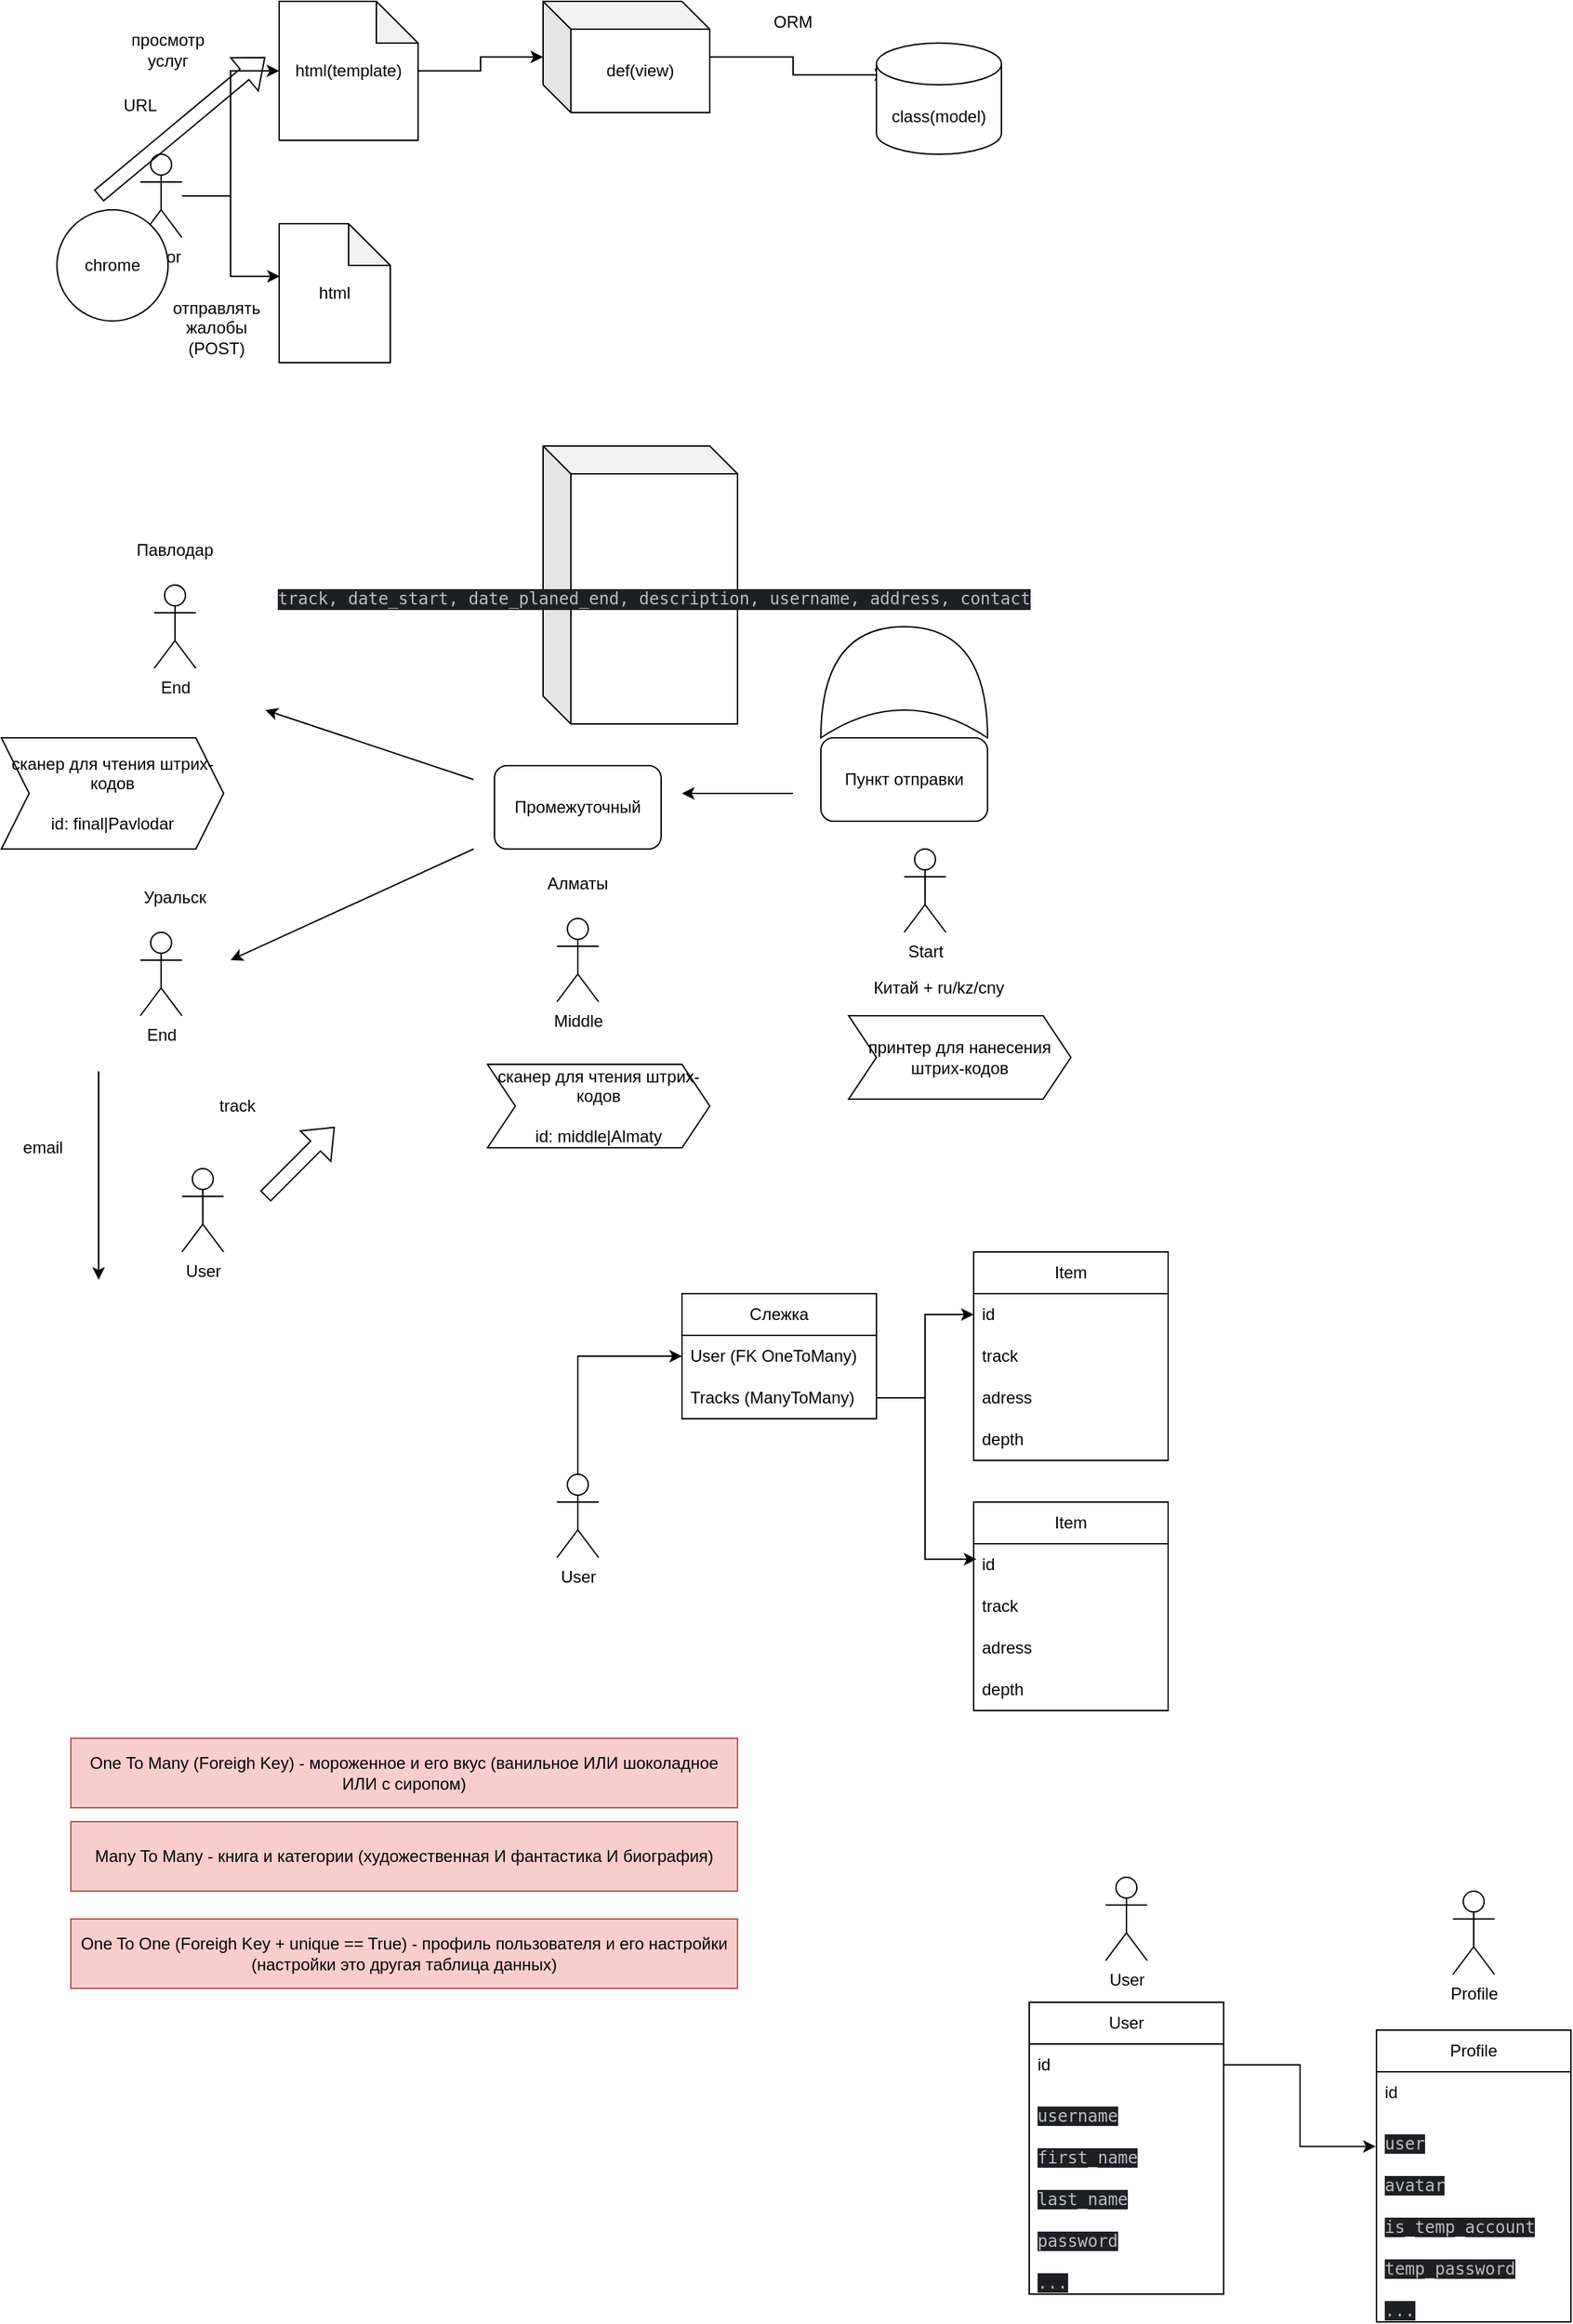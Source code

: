 <mxfile version="21.6.9" type="device">
  <diagram name="Page-1" id="SHPYpJt6w-cRJXV2Z5jG">
    <mxGraphModel dx="625" dy="345" grid="1" gridSize="10" guides="1" tooltips="1" connect="1" arrows="1" fold="1" page="1" pageScale="1" pageWidth="850" pageHeight="1100" math="0" shadow="0">
      <root>
        <mxCell id="0" />
        <mxCell id="1" parent="0" />
        <mxCell id="NV1-Wkj-HJB_ejk9U_Qw-3" style="edgeStyle=orthogonalEdgeStyle;rounded=0;orthogonalLoop=1;jettySize=auto;html=1;entryX=0;entryY=0.5;entryDx=0;entryDy=0;entryPerimeter=0;" parent="1" source="NV1-Wkj-HJB_ejk9U_Qw-1" target="NV1-Wkj-HJB_ejk9U_Qw-2" edge="1">
          <mxGeometry relative="1" as="geometry" />
        </mxCell>
        <mxCell id="NV1-Wkj-HJB_ejk9U_Qw-7" style="edgeStyle=orthogonalEdgeStyle;rounded=0;orthogonalLoop=1;jettySize=auto;html=1;entryX=0.005;entryY=0.379;entryDx=0;entryDy=0;entryPerimeter=0;" parent="1" source="NV1-Wkj-HJB_ejk9U_Qw-1" target="NV1-Wkj-HJB_ejk9U_Qw-6" edge="1">
          <mxGeometry relative="1" as="geometry" />
        </mxCell>
        <mxCell id="NV1-Wkj-HJB_ejk9U_Qw-1" value="Actor" style="shape=umlActor;verticalLabelPosition=bottom;verticalAlign=top;html=1;outlineConnect=0;" parent="1" vertex="1">
          <mxGeometry x="110" y="280" width="30" height="60" as="geometry" />
        </mxCell>
        <mxCell id="NV1-Wkj-HJB_ejk9U_Qw-9" style="edgeStyle=orthogonalEdgeStyle;rounded=0;orthogonalLoop=1;jettySize=auto;html=1;" parent="1" source="NV1-Wkj-HJB_ejk9U_Qw-2" target="NV1-Wkj-HJB_ejk9U_Qw-8" edge="1">
          <mxGeometry relative="1" as="geometry" />
        </mxCell>
        <mxCell id="NV1-Wkj-HJB_ejk9U_Qw-2" value="html(template)" style="shape=note;whiteSpace=wrap;html=1;backgroundOutline=1;darkOpacity=0.05;" parent="1" vertex="1">
          <mxGeometry x="210" y="170" width="100" height="100" as="geometry" />
        </mxCell>
        <mxCell id="NV1-Wkj-HJB_ejk9U_Qw-4" value="просмотр услуг" style="text;html=1;strokeColor=none;fillColor=none;align=center;verticalAlign=middle;whiteSpace=wrap;rounded=0;" parent="1" vertex="1">
          <mxGeometry x="100" y="190" width="60" height="30" as="geometry" />
        </mxCell>
        <mxCell id="NV1-Wkj-HJB_ejk9U_Qw-5" value="отправлять жалобы (POST)" style="text;html=1;strokeColor=none;fillColor=none;align=center;verticalAlign=middle;whiteSpace=wrap;rounded=0;" parent="1" vertex="1">
          <mxGeometry x="130" y="380" width="70" height="50" as="geometry" />
        </mxCell>
        <mxCell id="NV1-Wkj-HJB_ejk9U_Qw-6" value="html" style="shape=note;whiteSpace=wrap;html=1;backgroundOutline=1;darkOpacity=0.05;" parent="1" vertex="1">
          <mxGeometry x="210" y="330" width="80" height="100" as="geometry" />
        </mxCell>
        <mxCell id="NV1-Wkj-HJB_ejk9U_Qw-11" style="edgeStyle=orthogonalEdgeStyle;rounded=0;orthogonalLoop=1;jettySize=auto;html=1;entryX=0.084;entryY=0.286;entryDx=0;entryDy=0;entryPerimeter=0;" parent="1" source="NV1-Wkj-HJB_ejk9U_Qw-8" target="NV1-Wkj-HJB_ejk9U_Qw-10" edge="1">
          <mxGeometry relative="1" as="geometry" />
        </mxCell>
        <mxCell id="NV1-Wkj-HJB_ejk9U_Qw-8" value="def(view)" style="shape=cube;whiteSpace=wrap;html=1;boundedLbl=1;backgroundOutline=1;darkOpacity=0.05;darkOpacity2=0.1;" parent="1" vertex="1">
          <mxGeometry x="400" y="170" width="120" height="80" as="geometry" />
        </mxCell>
        <mxCell id="NV1-Wkj-HJB_ejk9U_Qw-10" value="class(model)" style="shape=cylinder3;whiteSpace=wrap;html=1;boundedLbl=1;backgroundOutline=1;size=15;" parent="1" vertex="1">
          <mxGeometry x="640" y="200" width="90" height="80" as="geometry" />
        </mxCell>
        <mxCell id="NV1-Wkj-HJB_ejk9U_Qw-12" value="ORM" style="text;html=1;strokeColor=none;fillColor=none;align=center;verticalAlign=middle;whiteSpace=wrap;rounded=0;" parent="1" vertex="1">
          <mxGeometry x="550" y="170" width="60" height="30" as="geometry" />
        </mxCell>
        <mxCell id="NV1-Wkj-HJB_ejk9U_Qw-13" value="chrome" style="ellipse;whiteSpace=wrap;html=1;aspect=fixed;" parent="1" vertex="1">
          <mxGeometry x="50" y="320" width="80" height="80" as="geometry" />
        </mxCell>
        <mxCell id="NV1-Wkj-HJB_ejk9U_Qw-14" value="" style="shape=flexArrow;endArrow=classic;html=1;rounded=0;" parent="1" edge="1">
          <mxGeometry width="50" height="50" relative="1" as="geometry">
            <mxPoint x="80" y="310" as="sourcePoint" />
            <mxPoint x="200" y="210" as="targetPoint" />
          </mxGeometry>
        </mxCell>
        <mxCell id="NV1-Wkj-HJB_ejk9U_Qw-15" value="URL" style="text;html=1;strokeColor=none;fillColor=none;align=center;verticalAlign=middle;whiteSpace=wrap;rounded=0;" parent="1" vertex="1">
          <mxGeometry x="80" y="230" width="60" height="30" as="geometry" />
        </mxCell>
        <mxCell id="wFCSqdACXlwlqVZ5YVNx-1" value="End" style="shape=umlActor;verticalLabelPosition=bottom;verticalAlign=top;html=1;outlineConnect=0;" parent="1" vertex="1">
          <mxGeometry x="110" y="840" width="30" height="60" as="geometry" />
        </mxCell>
        <mxCell id="wFCSqdACXlwlqVZ5YVNx-2" value="Start" style="shape=umlActor;verticalLabelPosition=bottom;verticalAlign=top;html=1;outlineConnect=0;" parent="1" vertex="1">
          <mxGeometry x="660" y="780" width="30" height="60" as="geometry" />
        </mxCell>
        <mxCell id="wFCSqdACXlwlqVZ5YVNx-3" value="Китай + ru/kz/cny" style="text;html=1;strokeColor=none;fillColor=none;align=center;verticalAlign=middle;whiteSpace=wrap;rounded=0;" parent="1" vertex="1">
          <mxGeometry x="630" y="860" width="110" height="40" as="geometry" />
        </mxCell>
        <mxCell id="wFCSqdACXlwlqVZ5YVNx-4" value="Пункт отправки" style="rounded=1;whiteSpace=wrap;html=1;" parent="1" vertex="1">
          <mxGeometry x="600" y="700" width="120" height="60" as="geometry" />
        </mxCell>
        <mxCell id="wFCSqdACXlwlqVZ5YVNx-5" value="" style="shape=xor;whiteSpace=wrap;html=1;rotation=-90;" parent="1" vertex="1">
          <mxGeometry x="620" y="600" width="80" height="120" as="geometry" />
        </mxCell>
        <mxCell id="wFCSqdACXlwlqVZ5YVNx-7" value="Промежуточный" style="rounded=1;whiteSpace=wrap;html=1;" parent="1" vertex="1">
          <mxGeometry x="365" y="720" width="120" height="60" as="geometry" />
        </mxCell>
        <mxCell id="wFCSqdACXlwlqVZ5YVNx-8" value="Алматы" style="text;html=1;strokeColor=none;fillColor=none;align=center;verticalAlign=middle;whiteSpace=wrap;rounded=0;" parent="1" vertex="1">
          <mxGeometry x="395" y="790" width="60" height="30" as="geometry" />
        </mxCell>
        <mxCell id="wFCSqdACXlwlqVZ5YVNx-9" value="End" style="shape=umlActor;verticalLabelPosition=bottom;verticalAlign=top;html=1;outlineConnect=0;" parent="1" vertex="1">
          <mxGeometry x="120" y="590" width="30" height="60" as="geometry" />
        </mxCell>
        <mxCell id="wFCSqdACXlwlqVZ5YVNx-10" value="Уральск" style="text;html=1;strokeColor=none;fillColor=none;align=center;verticalAlign=middle;whiteSpace=wrap;rounded=0;" parent="1" vertex="1">
          <mxGeometry x="105" y="800" width="60" height="30" as="geometry" />
        </mxCell>
        <mxCell id="wFCSqdACXlwlqVZ5YVNx-11" value="Павлодар" style="text;html=1;strokeColor=none;fillColor=none;align=center;verticalAlign=middle;whiteSpace=wrap;rounded=0;" parent="1" vertex="1">
          <mxGeometry x="105" y="550" width="60" height="30" as="geometry" />
        </mxCell>
        <mxCell id="wFCSqdACXlwlqVZ5YVNx-12" value="" style="endArrow=classic;html=1;rounded=0;" parent="1" edge="1">
          <mxGeometry width="50" height="50" relative="1" as="geometry">
            <mxPoint x="580" y="740" as="sourcePoint" />
            <mxPoint x="500" y="740" as="targetPoint" />
          </mxGeometry>
        </mxCell>
        <mxCell id="wFCSqdACXlwlqVZ5YVNx-13" value="" style="endArrow=classic;html=1;rounded=0;" parent="1" edge="1">
          <mxGeometry width="50" height="50" relative="1" as="geometry">
            <mxPoint x="350" y="730" as="sourcePoint" />
            <mxPoint x="200" y="680" as="targetPoint" />
          </mxGeometry>
        </mxCell>
        <mxCell id="wFCSqdACXlwlqVZ5YVNx-14" value="" style="endArrow=classic;html=1;rounded=0;" parent="1" edge="1">
          <mxGeometry width="50" height="50" relative="1" as="geometry">
            <mxPoint x="350" y="780" as="sourcePoint" />
            <mxPoint x="175" y="860" as="targetPoint" />
          </mxGeometry>
        </mxCell>
        <mxCell id="wFCSqdACXlwlqVZ5YVNx-15" value="Middle" style="shape=umlActor;verticalLabelPosition=bottom;verticalAlign=top;html=1;outlineConnect=0;" parent="1" vertex="1">
          <mxGeometry x="410" y="830" width="30" height="60" as="geometry" />
        </mxCell>
        <mxCell id="wFCSqdACXlwlqVZ5YVNx-16" value="User" style="shape=umlActor;verticalLabelPosition=bottom;verticalAlign=top;html=1;outlineConnect=0;" parent="1" vertex="1">
          <mxGeometry x="140" y="1010" width="30" height="60" as="geometry" />
        </mxCell>
        <mxCell id="wFCSqdACXlwlqVZ5YVNx-17" value="" style="shape=flexArrow;endArrow=classic;html=1;rounded=0;" parent="1" edge="1">
          <mxGeometry width="50" height="50" relative="1" as="geometry">
            <mxPoint x="200" y="1030" as="sourcePoint" />
            <mxPoint x="250" y="980" as="targetPoint" />
          </mxGeometry>
        </mxCell>
        <mxCell id="wFCSqdACXlwlqVZ5YVNx-18" value="track" style="text;html=1;strokeColor=none;fillColor=none;align=center;verticalAlign=middle;whiteSpace=wrap;rounded=0;" parent="1" vertex="1">
          <mxGeometry x="150" y="950" width="60" height="30" as="geometry" />
        </mxCell>
        <mxCell id="wFCSqdACXlwlqVZ5YVNx-19" value="" style="endArrow=classic;html=1;rounded=0;" parent="1" edge="1">
          <mxGeometry width="50" height="50" relative="1" as="geometry">
            <mxPoint x="80" y="940" as="sourcePoint" />
            <mxPoint x="80" y="1090" as="targetPoint" />
          </mxGeometry>
        </mxCell>
        <mxCell id="wFCSqdACXlwlqVZ5YVNx-20" value="email" style="text;html=1;strokeColor=none;fillColor=none;align=center;verticalAlign=middle;whiteSpace=wrap;rounded=0;" parent="1" vertex="1">
          <mxGeometry x="10" y="980" width="60" height="30" as="geometry" />
        </mxCell>
        <mxCell id="wFCSqdACXlwlqVZ5YVNx-21" value="&lt;div style=&quot;background-color:#1e1f22;color:#bcbec4&quot;&gt;&lt;pre style=&quot;font-family:&#39;JetBrains Mono&#39;,monospace;font-size:16,5pt;&quot;&gt;track, date_start, date_planed_end, description, username, address, contact&lt;/pre&gt;&lt;/div&gt;" style="shape=cube;whiteSpace=wrap;html=1;boundedLbl=1;backgroundOutline=1;darkOpacity=0.05;darkOpacity2=0.1;" parent="1" vertex="1">
          <mxGeometry x="400" y="490" width="140" height="200" as="geometry" />
        </mxCell>
        <mxCell id="wFCSqdACXlwlqVZ5YVNx-22" value="принтер для нанесения штрих-кодов" style="shape=step;perimeter=stepPerimeter;whiteSpace=wrap;html=1;fixedSize=1;" parent="1" vertex="1">
          <mxGeometry x="620" y="900" width="160" height="60" as="geometry" />
        </mxCell>
        <mxCell id="wFCSqdACXlwlqVZ5YVNx-23" value="сканер для чтения штрих-кодов&lt;br&gt;&lt;br&gt;id: middle|Almaty" style="shape=step;perimeter=stepPerimeter;whiteSpace=wrap;html=1;fixedSize=1;" parent="1" vertex="1">
          <mxGeometry x="360" y="935" width="160" height="60" as="geometry" />
        </mxCell>
        <mxCell id="wFCSqdACXlwlqVZ5YVNx-24" value="сканер для чтения штрих-кодов&lt;br&gt;&lt;br&gt;id: final|Pavlodar" style="shape=step;perimeter=stepPerimeter;whiteSpace=wrap;html=1;fixedSize=1;" parent="1" vertex="1">
          <mxGeometry x="10" y="700" width="160" height="80" as="geometry" />
        </mxCell>
        <mxCell id="YEHFSgkEj8iVFs3MOkye-7" style="edgeStyle=orthogonalEdgeStyle;rounded=0;orthogonalLoop=1;jettySize=auto;html=1;entryX=0;entryY=0.5;entryDx=0;entryDy=0;" parent="1" source="YEHFSgkEj8iVFs3MOkye-1" target="YEHFSgkEj8iVFs3MOkye-4" edge="1">
          <mxGeometry relative="1" as="geometry" />
        </mxCell>
        <mxCell id="YEHFSgkEj8iVFs3MOkye-1" value="User" style="shape=umlActor;verticalLabelPosition=bottom;verticalAlign=top;html=1;outlineConnect=0;" parent="1" vertex="1">
          <mxGeometry x="410" y="1230" width="30" height="60" as="geometry" />
        </mxCell>
        <mxCell id="YEHFSgkEj8iVFs3MOkye-3" value="Слежка" style="swimlane;fontStyle=0;childLayout=stackLayout;horizontal=1;startSize=30;horizontalStack=0;resizeParent=1;resizeParentMax=0;resizeLast=0;collapsible=1;marginBottom=0;whiteSpace=wrap;html=1;" parent="1" vertex="1">
          <mxGeometry x="500" y="1100" width="140" height="90" as="geometry" />
        </mxCell>
        <mxCell id="YEHFSgkEj8iVFs3MOkye-4" value="User (FK OneToMany)" style="text;strokeColor=none;fillColor=none;align=left;verticalAlign=middle;spacingLeft=4;spacingRight=4;overflow=hidden;points=[[0,0.5],[1,0.5]];portConstraint=eastwest;rotatable=0;whiteSpace=wrap;html=1;" parent="YEHFSgkEj8iVFs3MOkye-3" vertex="1">
          <mxGeometry y="30" width="140" height="30" as="geometry" />
        </mxCell>
        <mxCell id="YEHFSgkEj8iVFs3MOkye-5" value="Tracks (ManyToMany)" style="text;strokeColor=none;fillColor=none;align=left;verticalAlign=middle;spacingLeft=4;spacingRight=4;overflow=hidden;points=[[0,0.5],[1,0.5]];portConstraint=eastwest;rotatable=0;whiteSpace=wrap;html=1;" parent="YEHFSgkEj8iVFs3MOkye-3" vertex="1">
          <mxGeometry y="60" width="140" height="30" as="geometry" />
        </mxCell>
        <mxCell id="YEHFSgkEj8iVFs3MOkye-8" value="Item" style="swimlane;fontStyle=0;childLayout=stackLayout;horizontal=1;startSize=30;horizontalStack=0;resizeParent=1;resizeParentMax=0;resizeLast=0;collapsible=1;marginBottom=0;whiteSpace=wrap;html=1;" parent="1" vertex="1">
          <mxGeometry x="710" y="1070" width="140" height="150" as="geometry" />
        </mxCell>
        <mxCell id="YEHFSgkEj8iVFs3MOkye-9" value="id" style="text;strokeColor=none;fillColor=none;align=left;verticalAlign=middle;spacingLeft=4;spacingRight=4;overflow=hidden;points=[[0,0.5],[1,0.5]];portConstraint=eastwest;rotatable=0;whiteSpace=wrap;html=1;" parent="YEHFSgkEj8iVFs3MOkye-8" vertex="1">
          <mxGeometry y="30" width="140" height="30" as="geometry" />
        </mxCell>
        <mxCell id="YEHFSgkEj8iVFs3MOkye-10" value="track" style="text;strokeColor=none;fillColor=none;align=left;verticalAlign=middle;spacingLeft=4;spacingRight=4;overflow=hidden;points=[[0,0.5],[1,0.5]];portConstraint=eastwest;rotatable=0;whiteSpace=wrap;html=1;" parent="YEHFSgkEj8iVFs3MOkye-8" vertex="1">
          <mxGeometry y="60" width="140" height="30" as="geometry" />
        </mxCell>
        <mxCell id="YEHFSgkEj8iVFs3MOkye-14" value="adress" style="text;strokeColor=none;fillColor=none;align=left;verticalAlign=middle;spacingLeft=4;spacingRight=4;overflow=hidden;points=[[0,0.5],[1,0.5]];portConstraint=eastwest;rotatable=0;whiteSpace=wrap;html=1;" parent="YEHFSgkEj8iVFs3MOkye-8" vertex="1">
          <mxGeometry y="90" width="140" height="30" as="geometry" />
        </mxCell>
        <mxCell id="YEHFSgkEj8iVFs3MOkye-15" value="depth" style="text;strokeColor=none;fillColor=none;align=left;verticalAlign=middle;spacingLeft=4;spacingRight=4;overflow=hidden;points=[[0,0.5],[1,0.5]];portConstraint=eastwest;rotatable=0;whiteSpace=wrap;html=1;" parent="YEHFSgkEj8iVFs3MOkye-8" vertex="1">
          <mxGeometry y="120" width="140" height="30" as="geometry" />
        </mxCell>
        <mxCell id="YEHFSgkEj8iVFs3MOkye-16" style="edgeStyle=orthogonalEdgeStyle;rounded=0;orthogonalLoop=1;jettySize=auto;html=1;" parent="1" source="YEHFSgkEj8iVFs3MOkye-5" target="YEHFSgkEj8iVFs3MOkye-9" edge="1">
          <mxGeometry relative="1" as="geometry" />
        </mxCell>
        <mxCell id="YEHFSgkEj8iVFs3MOkye-17" value="Item" style="swimlane;fontStyle=0;childLayout=stackLayout;horizontal=1;startSize=30;horizontalStack=0;resizeParent=1;resizeParentMax=0;resizeLast=0;collapsible=1;marginBottom=0;whiteSpace=wrap;html=1;" parent="1" vertex="1">
          <mxGeometry x="710" y="1250" width="140" height="150" as="geometry" />
        </mxCell>
        <mxCell id="YEHFSgkEj8iVFs3MOkye-18" value="id" style="text;strokeColor=none;fillColor=none;align=left;verticalAlign=middle;spacingLeft=4;spacingRight=4;overflow=hidden;points=[[0,0.5],[1,0.5]];portConstraint=eastwest;rotatable=0;whiteSpace=wrap;html=1;" parent="YEHFSgkEj8iVFs3MOkye-17" vertex="1">
          <mxGeometry y="30" width="140" height="30" as="geometry" />
        </mxCell>
        <mxCell id="YEHFSgkEj8iVFs3MOkye-19" value="track" style="text;strokeColor=none;fillColor=none;align=left;verticalAlign=middle;spacingLeft=4;spacingRight=4;overflow=hidden;points=[[0,0.5],[1,0.5]];portConstraint=eastwest;rotatable=0;whiteSpace=wrap;html=1;" parent="YEHFSgkEj8iVFs3MOkye-17" vertex="1">
          <mxGeometry y="60" width="140" height="30" as="geometry" />
        </mxCell>
        <mxCell id="YEHFSgkEj8iVFs3MOkye-20" value="adress" style="text;strokeColor=none;fillColor=none;align=left;verticalAlign=middle;spacingLeft=4;spacingRight=4;overflow=hidden;points=[[0,0.5],[1,0.5]];portConstraint=eastwest;rotatable=0;whiteSpace=wrap;html=1;" parent="YEHFSgkEj8iVFs3MOkye-17" vertex="1">
          <mxGeometry y="90" width="140" height="30" as="geometry" />
        </mxCell>
        <mxCell id="YEHFSgkEj8iVFs3MOkye-21" value="depth" style="text;strokeColor=none;fillColor=none;align=left;verticalAlign=middle;spacingLeft=4;spacingRight=4;overflow=hidden;points=[[0,0.5],[1,0.5]];portConstraint=eastwest;rotatable=0;whiteSpace=wrap;html=1;" parent="YEHFSgkEj8iVFs3MOkye-17" vertex="1">
          <mxGeometry y="120" width="140" height="30" as="geometry" />
        </mxCell>
        <mxCell id="YEHFSgkEj8iVFs3MOkye-22" style="edgeStyle=orthogonalEdgeStyle;rounded=0;orthogonalLoop=1;jettySize=auto;html=1;entryX=0.014;entryY=0.371;entryDx=0;entryDy=0;entryPerimeter=0;" parent="1" source="YEHFSgkEj8iVFs3MOkye-5" target="YEHFSgkEj8iVFs3MOkye-18" edge="1">
          <mxGeometry relative="1" as="geometry" />
        </mxCell>
        <mxCell id="YEHFSgkEj8iVFs3MOkye-23" value="One To Many (Foreigh Key) - мороженное и его вкус (ванильное ИЛИ шоколадное ИЛИ с сиропом)" style="text;html=1;strokeColor=#b85450;fillColor=#f8cecc;align=center;verticalAlign=middle;whiteSpace=wrap;rounded=0;" parent="1" vertex="1">
          <mxGeometry x="60" y="1420" width="480" height="50" as="geometry" />
        </mxCell>
        <mxCell id="YEHFSgkEj8iVFs3MOkye-24" value="Many To Many - книга и категории (художественная И фантастика И биография)" style="text;html=1;strokeColor=#b85450;fillColor=#f8cecc;align=center;verticalAlign=middle;whiteSpace=wrap;rounded=0;" parent="1" vertex="1">
          <mxGeometry x="60" y="1480" width="480" height="50" as="geometry" />
        </mxCell>
        <mxCell id="YEHFSgkEj8iVFs3MOkye-25" value="One To One (Foreigh Key + unique == True) - профиль пользователя и его настройки (настройки это другая таблица данных)" style="text;html=1;strokeColor=#b85450;fillColor=#f8cecc;align=center;verticalAlign=middle;whiteSpace=wrap;rounded=0;" parent="1" vertex="1">
          <mxGeometry x="60" y="1550" width="480" height="50" as="geometry" />
        </mxCell>
        <mxCell id="Uu5acGZ2w9Z4xAlcBFwK-1" value="User" style="shape=umlActor;verticalLabelPosition=bottom;verticalAlign=top;html=1;outlineConnect=0;" vertex="1" parent="1">
          <mxGeometry x="805" y="1520" width="30" height="60" as="geometry" />
        </mxCell>
        <mxCell id="Uu5acGZ2w9Z4xAlcBFwK-2" value="User" style="swimlane;fontStyle=0;childLayout=stackLayout;horizontal=1;startSize=30;horizontalStack=0;resizeParent=1;resizeParentMax=0;resizeLast=0;collapsible=1;marginBottom=0;whiteSpace=wrap;html=1;" vertex="1" parent="1">
          <mxGeometry x="750" y="1610" width="140" height="210" as="geometry" />
        </mxCell>
        <mxCell id="Uu5acGZ2w9Z4xAlcBFwK-3" value="id" style="text;strokeColor=none;fillColor=none;align=left;verticalAlign=middle;spacingLeft=4;spacingRight=4;overflow=hidden;points=[[0,0.5],[1,0.5]];portConstraint=eastwest;rotatable=0;whiteSpace=wrap;html=1;" vertex="1" parent="Uu5acGZ2w9Z4xAlcBFwK-2">
          <mxGeometry y="30" width="140" height="30" as="geometry" />
        </mxCell>
        <mxCell id="Uu5acGZ2w9Z4xAlcBFwK-4" value="&lt;div style=&quot;background-color:#1e1f22;color:#bcbec4&quot;&gt;&lt;pre style=&quot;font-family:&#39;JetBrains Mono&#39;,monospace;font-size:22,5pt;&quot;&gt;username&lt;/pre&gt;&lt;/div&gt;" style="text;strokeColor=none;fillColor=none;align=left;verticalAlign=middle;spacingLeft=4;spacingRight=4;overflow=hidden;points=[[0,0.5],[1,0.5]];portConstraint=eastwest;rotatable=0;whiteSpace=wrap;html=1;" vertex="1" parent="Uu5acGZ2w9Z4xAlcBFwK-2">
          <mxGeometry y="60" width="140" height="30" as="geometry" />
        </mxCell>
        <mxCell id="Uu5acGZ2w9Z4xAlcBFwK-5" value="&lt;div style=&quot;background-color:#1e1f22;color:#bcbec4&quot;&gt;&lt;pre style=&quot;font-family:&#39;JetBrains Mono&#39;,monospace;font-size:22,5pt;&quot;&gt;first_name&lt;/pre&gt;&lt;/div&gt;" style="text;strokeColor=none;fillColor=none;align=left;verticalAlign=middle;spacingLeft=4;spacingRight=4;overflow=hidden;points=[[0,0.5],[1,0.5]];portConstraint=eastwest;rotatable=0;whiteSpace=wrap;html=1;" vertex="1" parent="Uu5acGZ2w9Z4xAlcBFwK-2">
          <mxGeometry y="90" width="140" height="30" as="geometry" />
        </mxCell>
        <mxCell id="Uu5acGZ2w9Z4xAlcBFwK-6" value="&lt;div style=&quot;background-color:#1e1f22;color:#bcbec4&quot;&gt;&lt;pre style=&quot;font-family:&#39;JetBrains Mono&#39;,monospace;font-size:22,5pt;&quot;&gt;last_name&lt;/pre&gt;&lt;/div&gt;" style="text;strokeColor=none;fillColor=none;align=left;verticalAlign=middle;spacingLeft=4;spacingRight=4;overflow=hidden;points=[[0,0.5],[1,0.5]];portConstraint=eastwest;rotatable=0;whiteSpace=wrap;html=1;" vertex="1" parent="Uu5acGZ2w9Z4xAlcBFwK-2">
          <mxGeometry y="120" width="140" height="30" as="geometry" />
        </mxCell>
        <mxCell id="Uu5acGZ2w9Z4xAlcBFwK-7" value="&lt;div style=&quot;background-color:#1e1f22;color:#bcbec4&quot;&gt;&lt;pre style=&quot;font-family:&#39;JetBrains Mono&#39;,monospace;font-size:22,5pt;&quot;&gt;password&lt;/pre&gt;&lt;/div&gt;" style="text;strokeColor=none;fillColor=none;align=left;verticalAlign=middle;spacingLeft=4;spacingRight=4;overflow=hidden;points=[[0,0.5],[1,0.5]];portConstraint=eastwest;rotatable=0;whiteSpace=wrap;html=1;" vertex="1" parent="Uu5acGZ2w9Z4xAlcBFwK-2">
          <mxGeometry y="150" width="140" height="30" as="geometry" />
        </mxCell>
        <mxCell id="Uu5acGZ2w9Z4xAlcBFwK-8" value="&lt;div style=&quot;background-color:#1e1f22;color:#bcbec4&quot;&gt;&lt;pre style=&quot;font-family:&#39;JetBrains Mono&#39;,monospace;font-size:22,5pt;&quot;&gt;...&lt;/pre&gt;&lt;/div&gt;" style="text;strokeColor=none;fillColor=none;align=left;verticalAlign=middle;spacingLeft=4;spacingRight=4;overflow=hidden;points=[[0,0.5],[1,0.5]];portConstraint=eastwest;rotatable=0;whiteSpace=wrap;html=1;" vertex="1" parent="Uu5acGZ2w9Z4xAlcBFwK-2">
          <mxGeometry y="180" width="140" height="30" as="geometry" />
        </mxCell>
        <mxCell id="Uu5acGZ2w9Z4xAlcBFwK-9" value="Profile" style="shape=umlActor;verticalLabelPosition=bottom;verticalAlign=top;html=1;outlineConnect=0;" vertex="1" parent="1">
          <mxGeometry x="1055" y="1530" width="30" height="60" as="geometry" />
        </mxCell>
        <mxCell id="Uu5acGZ2w9Z4xAlcBFwK-10" value="Profile" style="swimlane;fontStyle=0;childLayout=stackLayout;horizontal=1;startSize=30;horizontalStack=0;resizeParent=1;resizeParentMax=0;resizeLast=0;collapsible=1;marginBottom=0;whiteSpace=wrap;html=1;" vertex="1" parent="1">
          <mxGeometry x="1000" y="1630" width="140" height="210" as="geometry" />
        </mxCell>
        <mxCell id="Uu5acGZ2w9Z4xAlcBFwK-11" value="id" style="text;strokeColor=none;fillColor=none;align=left;verticalAlign=middle;spacingLeft=4;spacingRight=4;overflow=hidden;points=[[0,0.5],[1,0.5]];portConstraint=eastwest;rotatable=0;whiteSpace=wrap;html=1;" vertex="1" parent="Uu5acGZ2w9Z4xAlcBFwK-10">
          <mxGeometry y="30" width="140" height="30" as="geometry" />
        </mxCell>
        <mxCell id="Uu5acGZ2w9Z4xAlcBFwK-12" value="&lt;div style=&quot;background-color:#1e1f22;color:#bcbec4&quot;&gt;&lt;pre style=&quot;font-family:&#39;JetBrains Mono&#39;,monospace;font-size:22,5pt;&quot;&gt;user&lt;/pre&gt;&lt;/div&gt;" style="text;strokeColor=none;fillColor=none;align=left;verticalAlign=middle;spacingLeft=4;spacingRight=4;overflow=hidden;points=[[0,0.5],[1,0.5]];portConstraint=eastwest;rotatable=0;whiteSpace=wrap;html=1;" vertex="1" parent="Uu5acGZ2w9Z4xAlcBFwK-10">
          <mxGeometry y="60" width="140" height="30" as="geometry" />
        </mxCell>
        <mxCell id="Uu5acGZ2w9Z4xAlcBFwK-13" value="&lt;div style=&quot;background-color:#1e1f22;color:#bcbec4&quot;&gt;&lt;pre style=&quot;font-family:&#39;JetBrains Mono&#39;,monospace;font-size:22,5pt;&quot;&gt;avatar&lt;/pre&gt;&lt;/div&gt;" style="text;strokeColor=none;fillColor=none;align=left;verticalAlign=middle;spacingLeft=4;spacingRight=4;overflow=hidden;points=[[0,0.5],[1,0.5]];portConstraint=eastwest;rotatable=0;whiteSpace=wrap;html=1;" vertex="1" parent="Uu5acGZ2w9Z4xAlcBFwK-10">
          <mxGeometry y="90" width="140" height="30" as="geometry" />
        </mxCell>
        <mxCell id="Uu5acGZ2w9Z4xAlcBFwK-14" value="&lt;div style=&quot;background-color:#1e1f22;color:#bcbec4&quot;&gt;&lt;pre style=&quot;font-family:&#39;JetBrains Mono&#39;,monospace;font-size:22,5pt;&quot;&gt;is_temp_account&lt;/pre&gt;&lt;/div&gt;" style="text;strokeColor=none;fillColor=none;align=left;verticalAlign=middle;spacingLeft=4;spacingRight=4;overflow=hidden;points=[[0,0.5],[1,0.5]];portConstraint=eastwest;rotatable=0;whiteSpace=wrap;html=1;" vertex="1" parent="Uu5acGZ2w9Z4xAlcBFwK-10">
          <mxGeometry y="120" width="140" height="30" as="geometry" />
        </mxCell>
        <mxCell id="Uu5acGZ2w9Z4xAlcBFwK-15" value="&lt;div style=&quot;background-color:#1e1f22;color:#bcbec4&quot;&gt;&lt;pre style=&quot;font-family:&#39;JetBrains Mono&#39;,monospace;font-size:22,5pt;&quot;&gt;temp_password&lt;/pre&gt;&lt;/div&gt;" style="text;strokeColor=none;fillColor=none;align=left;verticalAlign=middle;spacingLeft=4;spacingRight=4;overflow=hidden;points=[[0,0.5],[1,0.5]];portConstraint=eastwest;rotatable=0;whiteSpace=wrap;html=1;" vertex="1" parent="Uu5acGZ2w9Z4xAlcBFwK-10">
          <mxGeometry y="150" width="140" height="30" as="geometry" />
        </mxCell>
        <mxCell id="Uu5acGZ2w9Z4xAlcBFwK-16" value="&lt;div style=&quot;background-color:#1e1f22;color:#bcbec4&quot;&gt;&lt;pre style=&quot;font-family:&#39;JetBrains Mono&#39;,monospace;font-size:22,5pt;&quot;&gt;...&lt;/pre&gt;&lt;/div&gt;" style="text;strokeColor=none;fillColor=none;align=left;verticalAlign=middle;spacingLeft=4;spacingRight=4;overflow=hidden;points=[[0,0.5],[1,0.5]];portConstraint=eastwest;rotatable=0;whiteSpace=wrap;html=1;" vertex="1" parent="Uu5acGZ2w9Z4xAlcBFwK-10">
          <mxGeometry y="180" width="140" height="30" as="geometry" />
        </mxCell>
        <mxCell id="Uu5acGZ2w9Z4xAlcBFwK-17" style="edgeStyle=orthogonalEdgeStyle;rounded=0;orthogonalLoop=1;jettySize=auto;html=1;entryX=-0.004;entryY=0.791;entryDx=0;entryDy=0;entryPerimeter=0;" edge="1" parent="1" source="Uu5acGZ2w9Z4xAlcBFwK-3" target="Uu5acGZ2w9Z4xAlcBFwK-12">
          <mxGeometry relative="1" as="geometry" />
        </mxCell>
      </root>
    </mxGraphModel>
  </diagram>
</mxfile>
